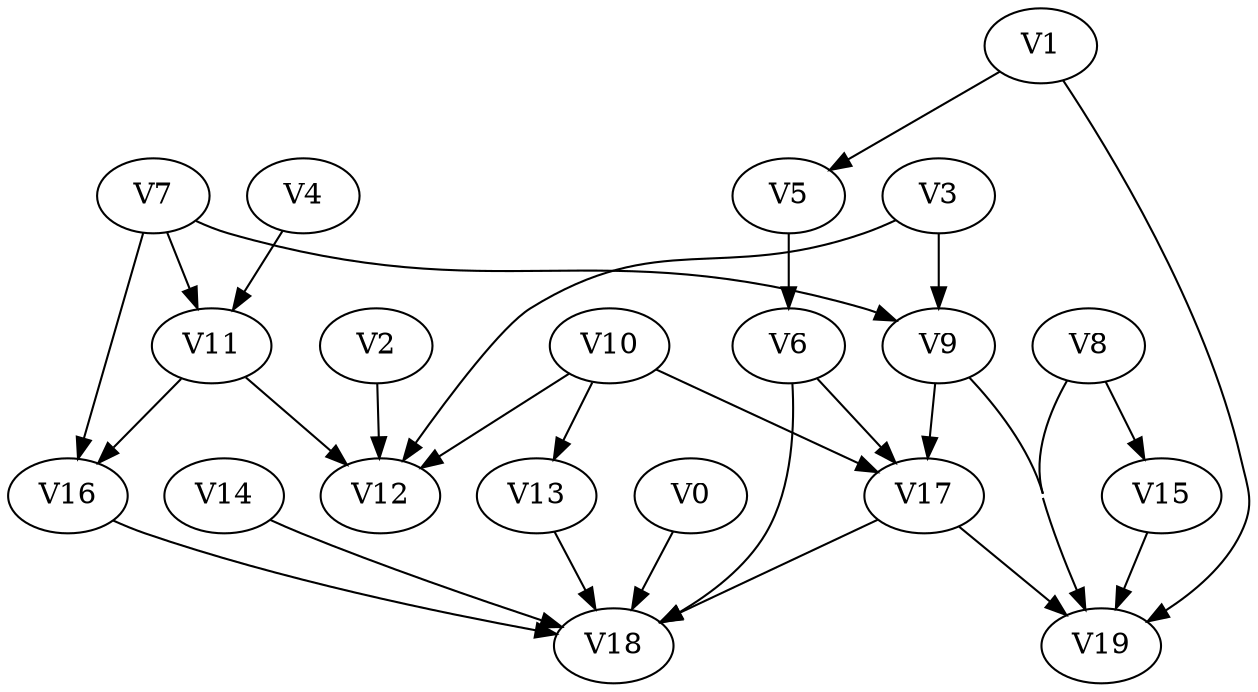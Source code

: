 strict digraph my_dotgraph {
concentrate=True;
V0;
V1;
V2;
V3;
V4;
V5;
V6;
V7;
V8;
V9;
V10;
V11;
V12;
V13;
V14;
V15;
V16;
V17;
V18;
V19;
V0 -> V18;
V1 -> V5;
V1 -> V19;
V2 -> V12;
V3 -> V9;
V3 -> V12;
V4 -> V11;
V5 -> V6;
V6 -> V17;
V6 -> V18;
V7 -> V9;
V7 -> V11;
V7 -> V16;
V8 -> V15;
V8 -> V19;
V9 -> V17;
V9 -> V19;
V10 -> V12;
V10 -> V13;
V10 -> V17;
V11 -> V12;
V11 -> V16;
V13 -> V18;
V14 -> V18;
V15 -> V19;
V16 -> V18;
V17 -> V18;
V17 -> V19;
}